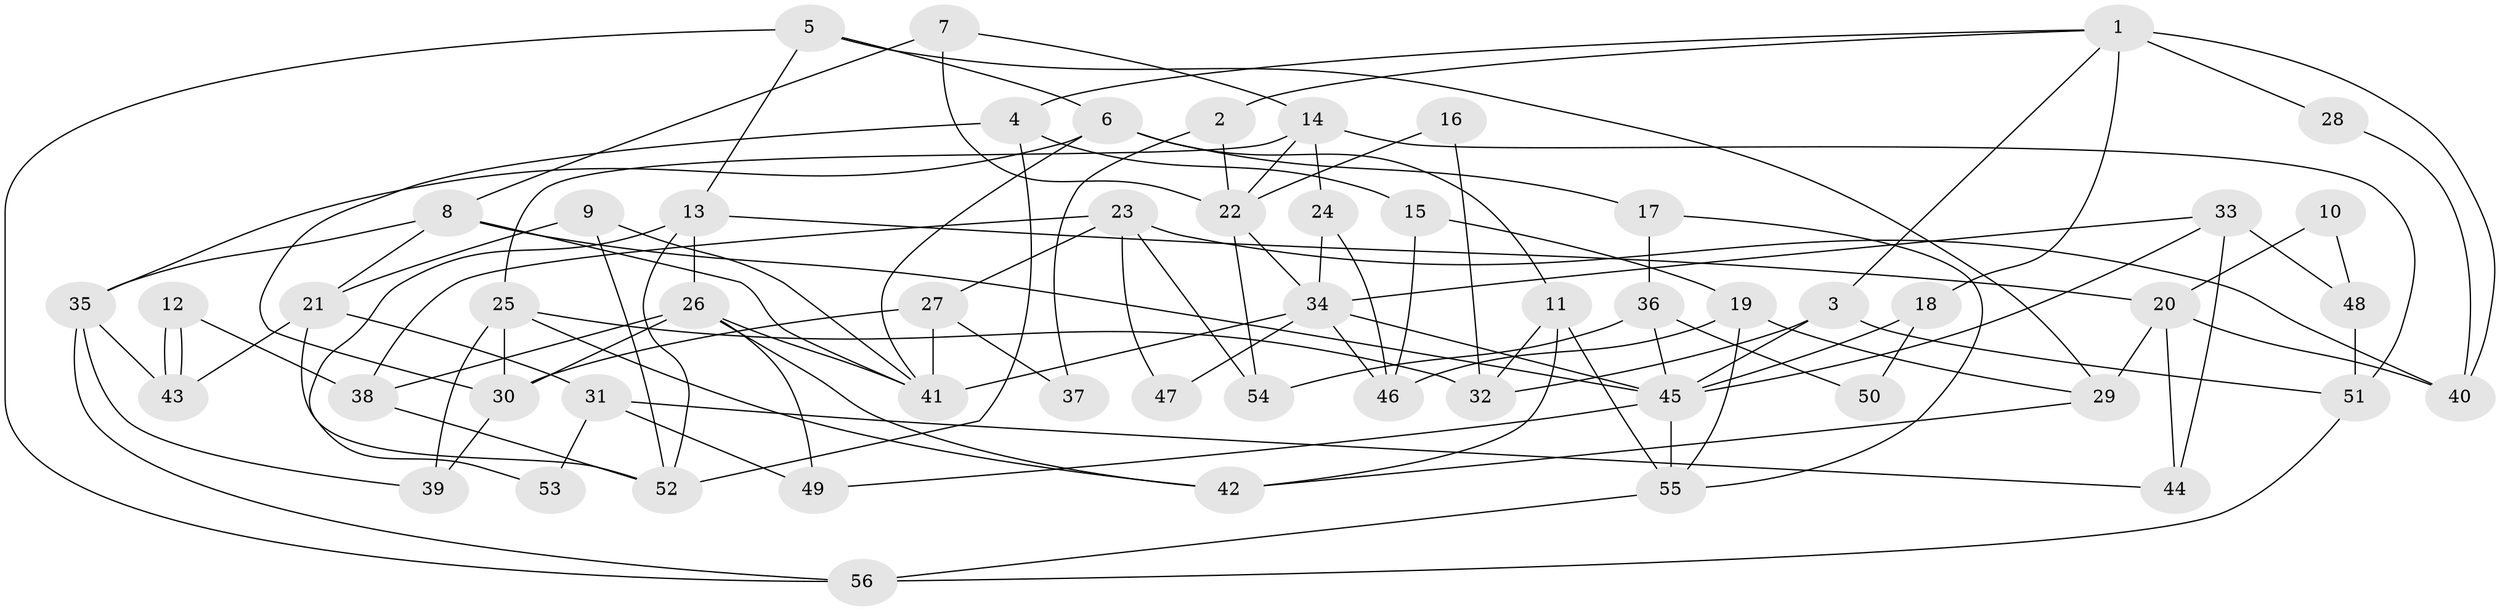 // Generated by graph-tools (version 1.1) at 2025/11/02/27/25 16:11:23]
// undirected, 56 vertices, 112 edges
graph export_dot {
graph [start="1"]
  node [color=gray90,style=filled];
  1;
  2;
  3;
  4;
  5;
  6;
  7;
  8;
  9;
  10;
  11;
  12;
  13;
  14;
  15;
  16;
  17;
  18;
  19;
  20;
  21;
  22;
  23;
  24;
  25;
  26;
  27;
  28;
  29;
  30;
  31;
  32;
  33;
  34;
  35;
  36;
  37;
  38;
  39;
  40;
  41;
  42;
  43;
  44;
  45;
  46;
  47;
  48;
  49;
  50;
  51;
  52;
  53;
  54;
  55;
  56;
  1 -- 40;
  1 -- 3;
  1 -- 2;
  1 -- 4;
  1 -- 18;
  1 -- 28;
  2 -- 22;
  2 -- 37;
  3 -- 51;
  3 -- 45;
  3 -- 32;
  4 -- 52;
  4 -- 15;
  4 -- 30;
  5 -- 6;
  5 -- 13;
  5 -- 29;
  5 -- 56;
  6 -- 11;
  6 -- 41;
  6 -- 17;
  6 -- 35;
  7 -- 22;
  7 -- 14;
  7 -- 8;
  8 -- 35;
  8 -- 21;
  8 -- 41;
  8 -- 45;
  9 -- 41;
  9 -- 21;
  9 -- 52;
  10 -- 48;
  10 -- 20;
  11 -- 42;
  11 -- 32;
  11 -- 55;
  12 -- 43;
  12 -- 43;
  12 -- 38;
  13 -- 26;
  13 -- 52;
  13 -- 20;
  13 -- 53;
  14 -- 25;
  14 -- 22;
  14 -- 24;
  14 -- 51;
  15 -- 19;
  15 -- 46;
  16 -- 32;
  16 -- 22;
  17 -- 55;
  17 -- 36;
  18 -- 45;
  18 -- 50;
  19 -- 55;
  19 -- 46;
  19 -- 29;
  20 -- 29;
  20 -- 40;
  20 -- 44;
  21 -- 43;
  21 -- 31;
  21 -- 52;
  22 -- 54;
  22 -- 34;
  23 -- 38;
  23 -- 27;
  23 -- 40;
  23 -- 47;
  23 -- 54;
  24 -- 34;
  24 -- 46;
  25 -- 39;
  25 -- 30;
  25 -- 32;
  25 -- 42;
  26 -- 42;
  26 -- 41;
  26 -- 30;
  26 -- 38;
  26 -- 49;
  27 -- 30;
  27 -- 41;
  27 -- 37;
  28 -- 40;
  29 -- 42;
  30 -- 39;
  31 -- 49;
  31 -- 44;
  31 -- 53;
  33 -- 44;
  33 -- 34;
  33 -- 45;
  33 -- 48;
  34 -- 46;
  34 -- 45;
  34 -- 41;
  34 -- 47;
  35 -- 56;
  35 -- 39;
  35 -- 43;
  36 -- 45;
  36 -- 50;
  36 -- 54;
  38 -- 52;
  45 -- 49;
  45 -- 55;
  48 -- 51;
  51 -- 56;
  55 -- 56;
}
